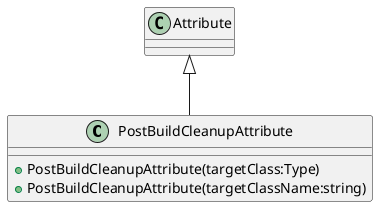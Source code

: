 @startuml
class PostBuildCleanupAttribute {
    + PostBuildCleanupAttribute(targetClass:Type)
    + PostBuildCleanupAttribute(targetClassName:string)
}
Attribute <|-- PostBuildCleanupAttribute
@enduml
